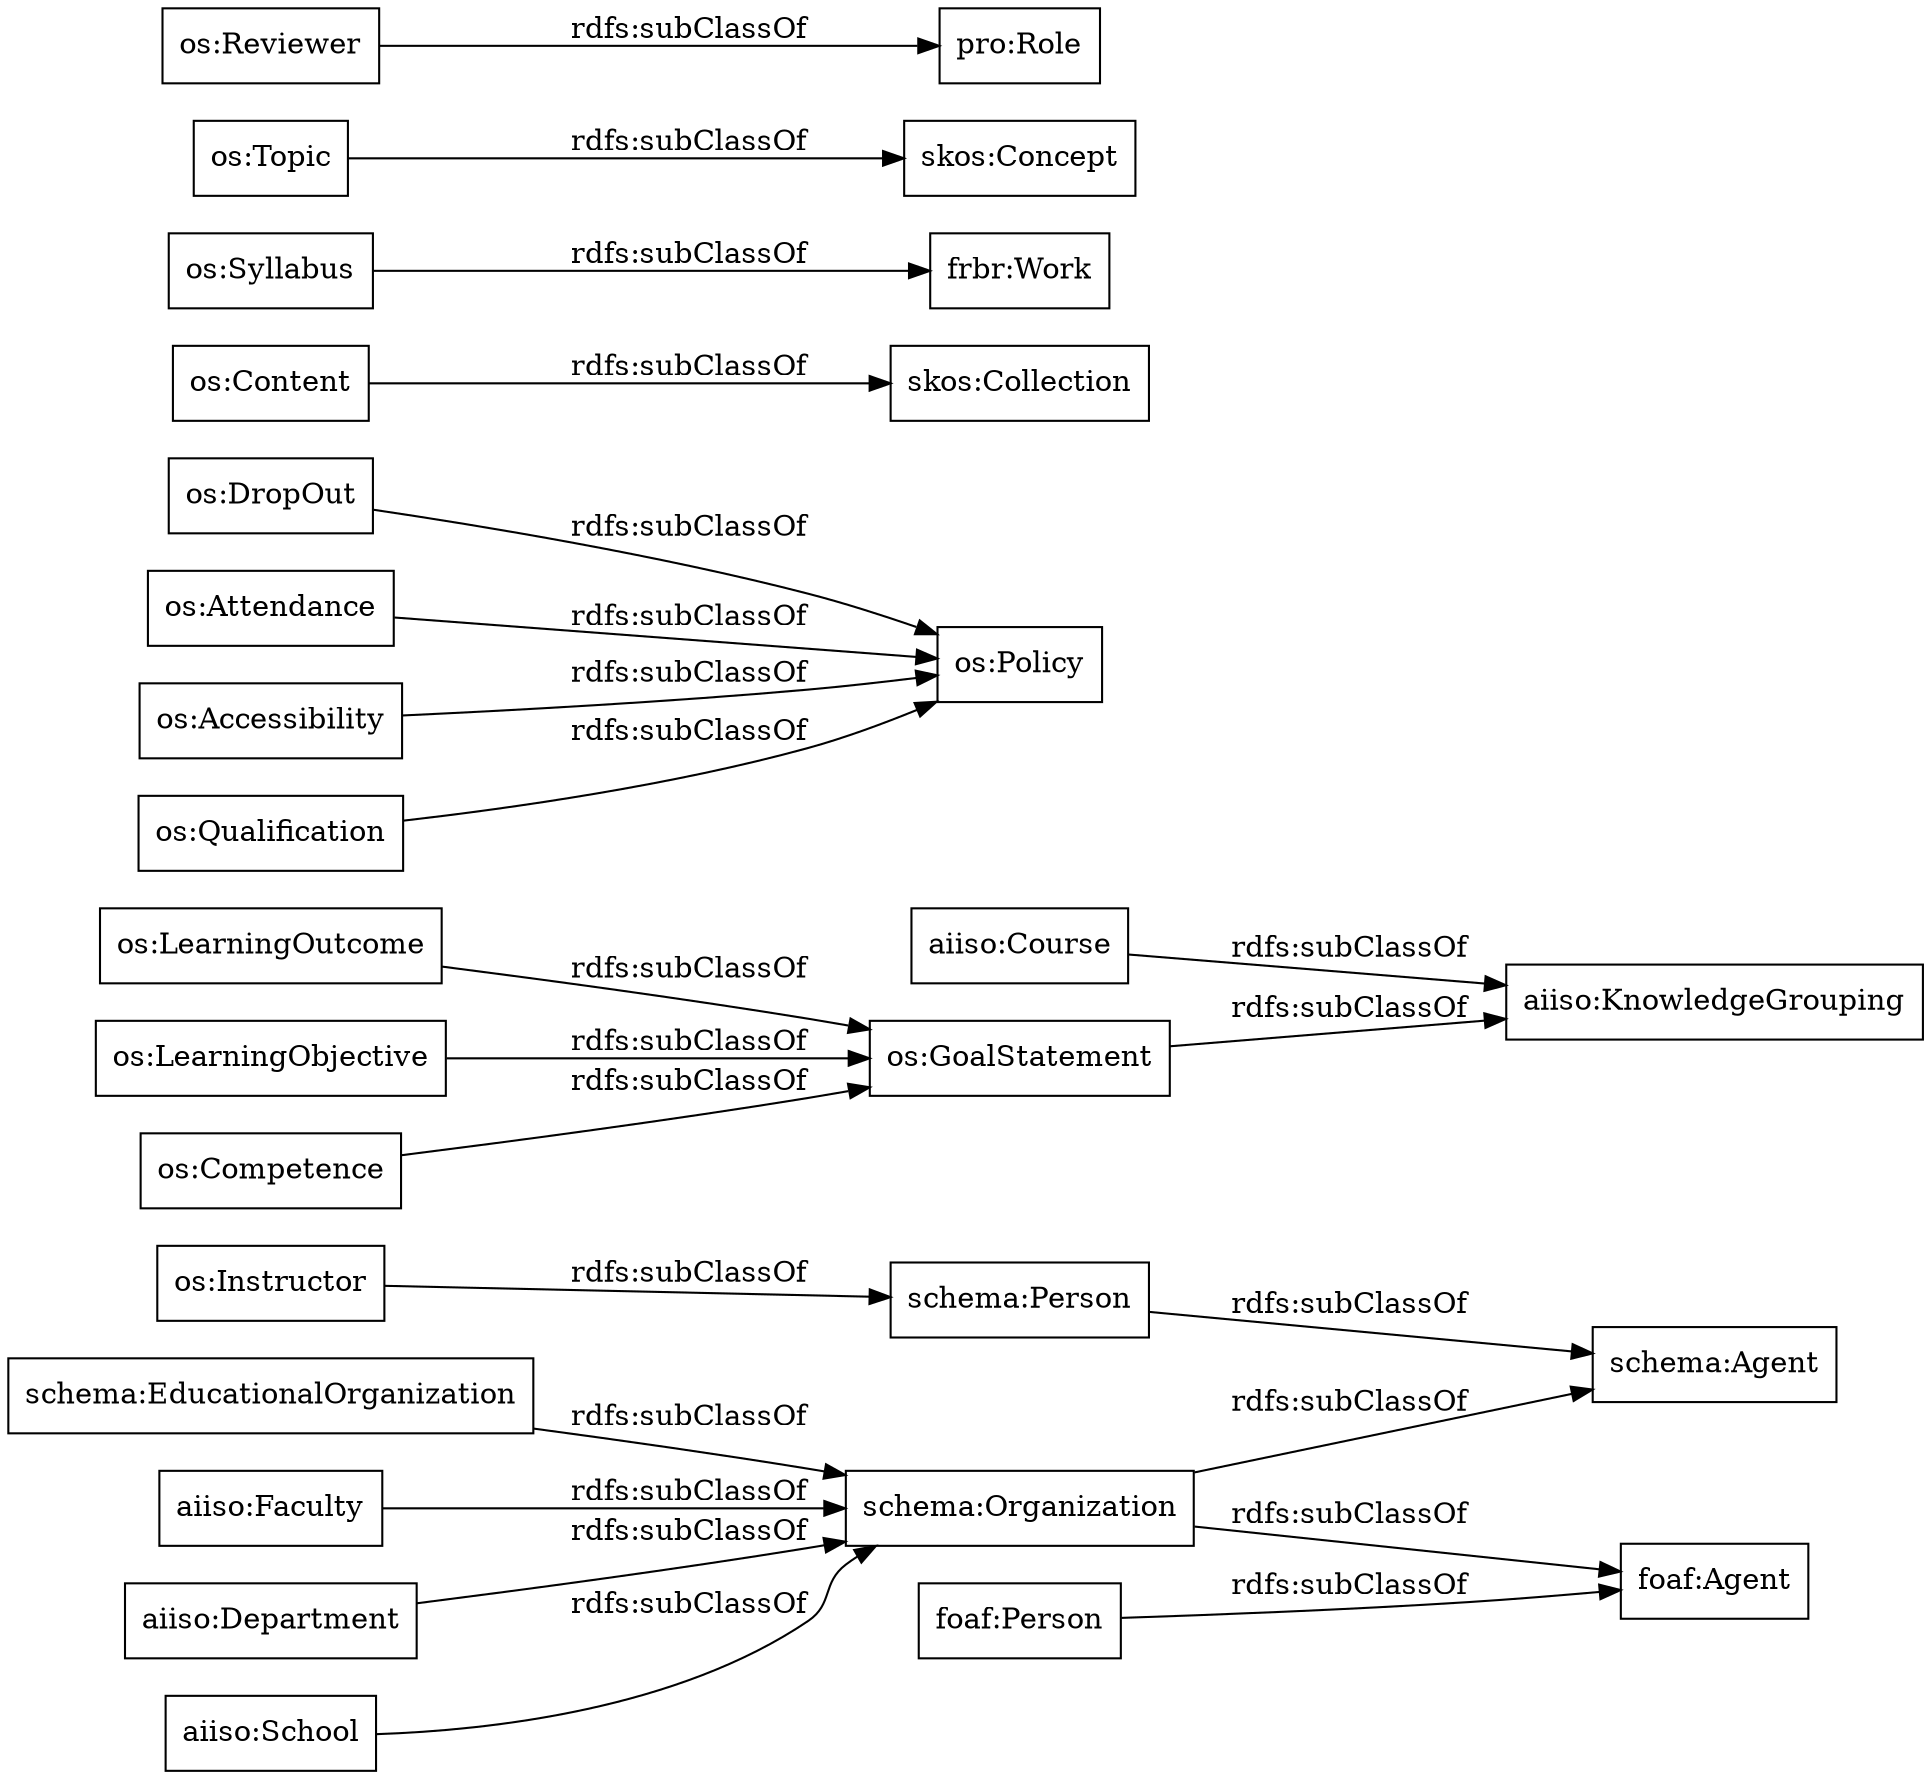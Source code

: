 digraph ar2dtool_diagram { 
rankdir=LR;
size="1000"
node [shape = rectangle, color="black"]; "schema:EducationalOrganization" "aiiso:KnowledgeGrouping" "os:LearningOutcome" "os:Policy" "os:Content" "os:Syllabus" "aiiso:Course" "os:DropOut" "os:LearningObjective" "foaf:Person" "os:Attendance" "aiiso:Department" "os:Topic" "schema:Agent" "os:GoalStatement" "aiiso:School" "schema:Person" "os:Instructor" "foaf:Agent" "aiiso:Faculty" "skos:Concept" "schema:Organization" "frbr:Work" "skos:Collection" "os:Accessibility" "os:Qualification" "os:Reviewer" "os:Competence" "pro:Role" ; /*classes style*/
	"os:LearningOutcome" -> "os:GoalStatement" [ label = "rdfs:subClassOf" ];
	"os:Instructor" -> "schema:Person" [ label = "rdfs:subClassOf" ];
	"os:Content" -> "skos:Collection" [ label = "rdfs:subClassOf" ];
	"aiiso:Faculty" -> "schema:Organization" [ label = "rdfs:subClassOf" ];
	"os:Qualification" -> "os:Policy" [ label = "rdfs:subClassOf" ];
	"schema:Person" -> "schema:Agent" [ label = "rdfs:subClassOf" ];
	"os:Competence" -> "os:GoalStatement" [ label = "rdfs:subClassOf" ];
	"aiiso:Course" -> "aiiso:KnowledgeGrouping" [ label = "rdfs:subClassOf" ];
	"os:Topic" -> "skos:Concept" [ label = "rdfs:subClassOf" ];
	"schema:Organization" -> "foaf:Agent" [ label = "rdfs:subClassOf" ];
	"schema:Organization" -> "schema:Agent" [ label = "rdfs:subClassOf" ];
	"foaf:Person" -> "foaf:Agent" [ label = "rdfs:subClassOf" ];
	"os:GoalStatement" -> "aiiso:KnowledgeGrouping" [ label = "rdfs:subClassOf" ];
	"aiiso:Department" -> "schema:Organization" [ label = "rdfs:subClassOf" ];
	"aiiso:School" -> "schema:Organization" [ label = "rdfs:subClassOf" ];
	"os:DropOut" -> "os:Policy" [ label = "rdfs:subClassOf" ];
	"schema:EducationalOrganization" -> "schema:Organization" [ label = "rdfs:subClassOf" ];
	"os:LearningObjective" -> "os:GoalStatement" [ label = "rdfs:subClassOf" ];
	"os:Attendance" -> "os:Policy" [ label = "rdfs:subClassOf" ];
	"os:Accessibility" -> "os:Policy" [ label = "rdfs:subClassOf" ];
	"os:Reviewer" -> "pro:Role" [ label = "rdfs:subClassOf" ];
	"os:Syllabus" -> "frbr:Work" [ label = "rdfs:subClassOf" ];

}
